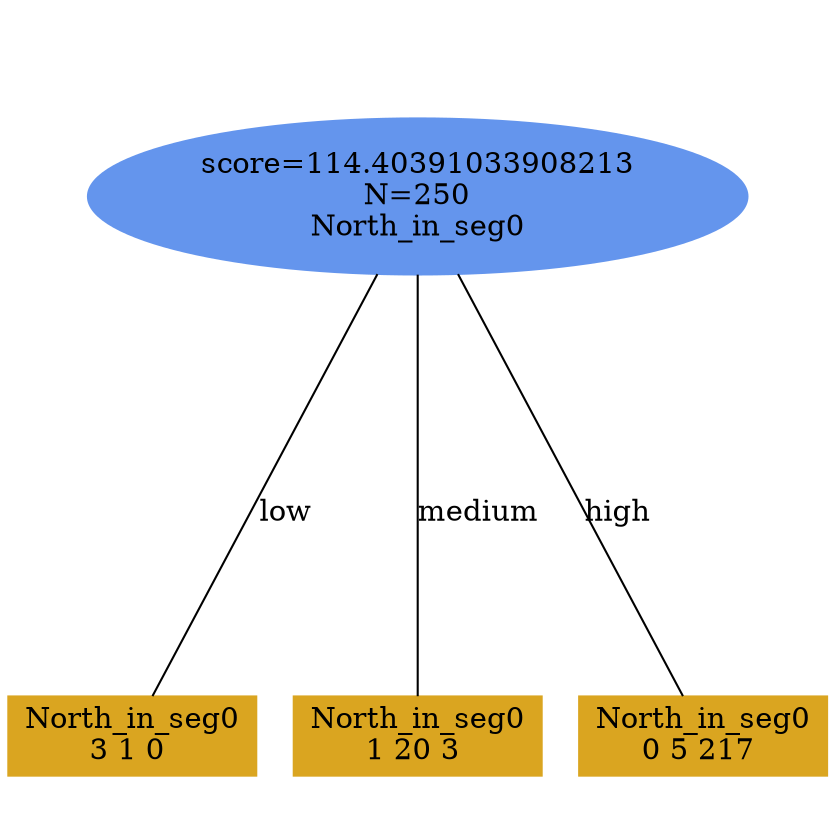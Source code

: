 digraph "DD" {
size = "7.5,10"
ratio=1.0;
center = true;
edge [dir = none];
{ rank = same; node [shape=ellipse, style=filled, color=cornflowerblue];"1674" [label="score=114.40391033908213\nN=250\nNorth_in_seg0"];}
{ rank = same; node [shape=box, style=filled, color=goldenrod];"1675" [label="North_in_seg0\n3 1 0 "];}
{ rank = same; node [shape=box, style=filled, color=goldenrod];"1676" [label="North_in_seg0\n1 20 3 "];}
{ rank = same; node [shape=box, style=filled, color=goldenrod];"1677" [label="North_in_seg0\n0 5 217 "];}
"1674" -> "1675" [label = "low"];
"1674" -> "1676" [label = "medium"];
"1674" -> "1677" [label = "high"];

}